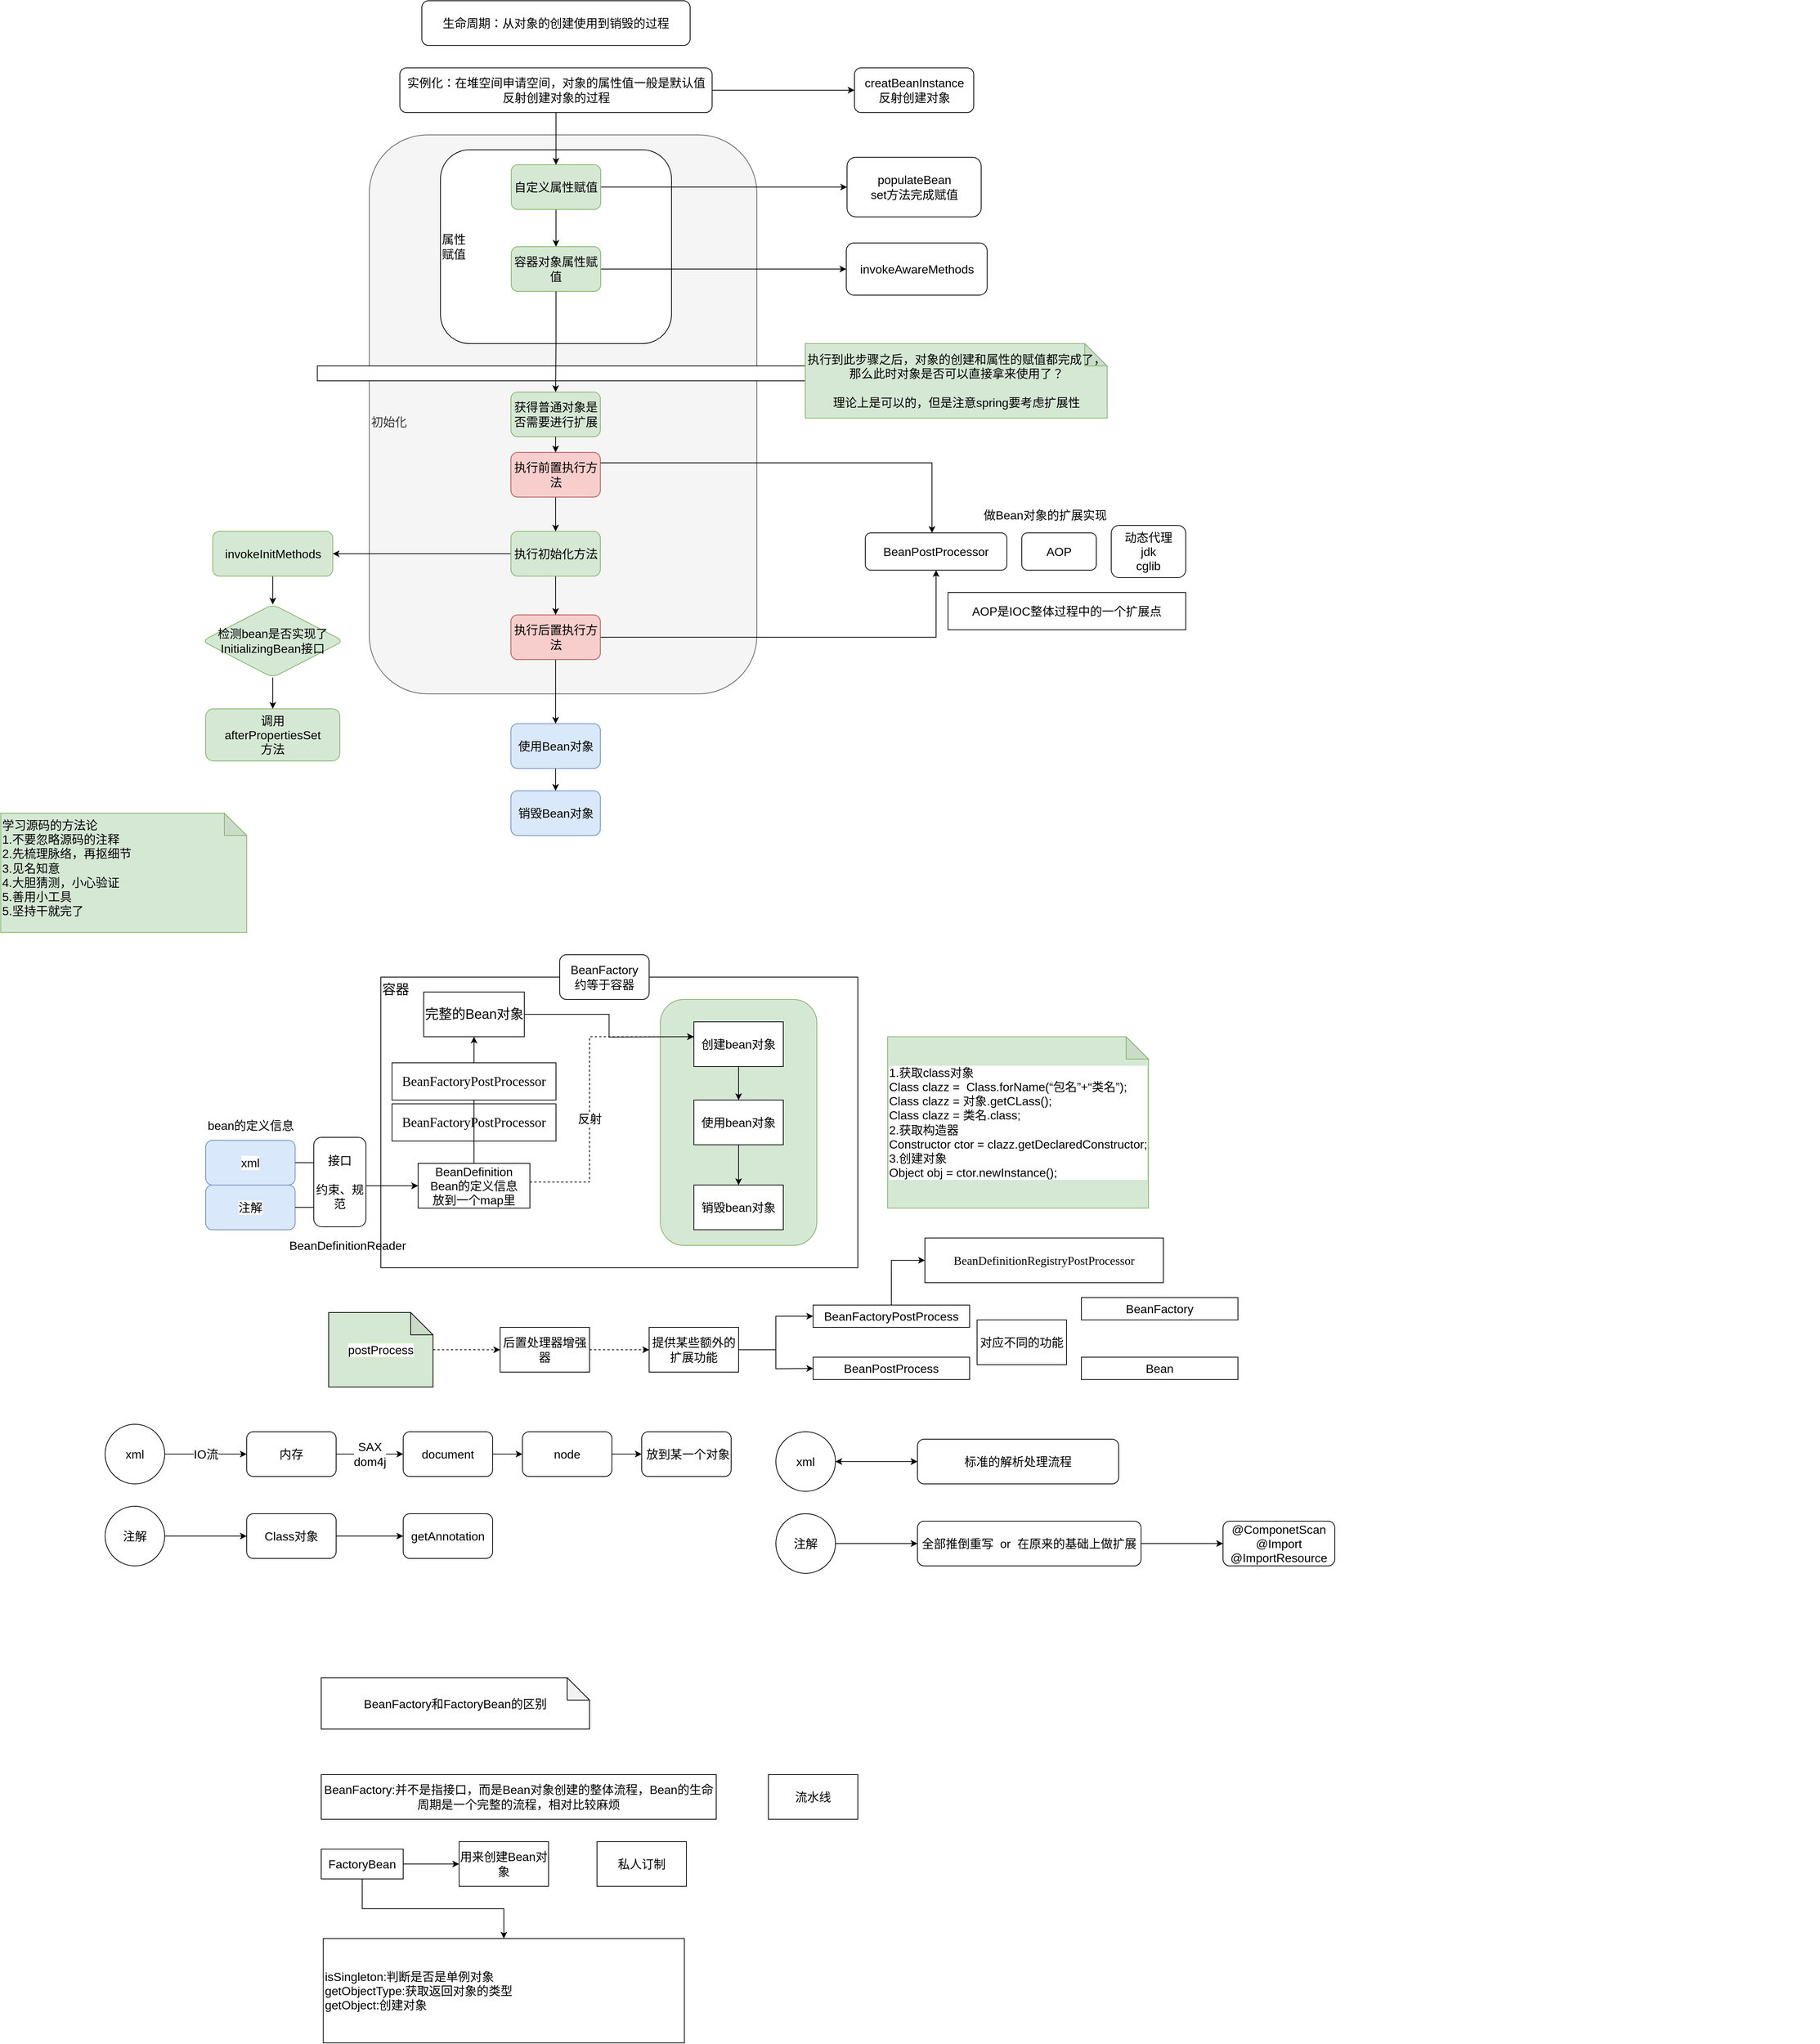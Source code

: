 <mxfile version="18.0.6" type="device"><diagram id="HfaO7kSiNY0RVlUR8mza" name="第 1 页"><mxGraphModel dx="2899" dy="2736" grid="1" gridSize="10" guides="1" tooltips="1" connect="1" arrows="1" fold="1" page="1" pageScale="1" pageWidth="1169" pageHeight="827" math="0" shadow="0"><root><mxCell id="0"/><mxCell id="1" parent="0"/><mxCell id="Ag_jlEeNeQBq9bbRwZQE-1" value="&lt;font style=&quot;font-size: 18px;&quot;&gt;容器&lt;/font&gt;" style="rounded=0;whiteSpace=wrap;html=1;align=left;verticalAlign=top;" parent="1" vertex="1"><mxGeometry x="-320" y="-100" width="640" height="390" as="geometry"/></mxCell><mxCell id="B2uOxGNY1SSB81gCFJ4_-32" value="" style="rounded=1;whiteSpace=wrap;html=1;labelBackgroundColor=none;fontSize=16;fillColor=#d5e8d4;strokeColor=#82b366;" parent="1" vertex="1"><mxGeometry x="55" y="-70" width="210" height="330" as="geometry"/></mxCell><mxCell id="Ag_jlEeNeQBq9bbRwZQE-2" value="&lt;pre style=&quot;font-family: Consolas;&quot;&gt;&lt;font style=&quot;font-size: 18px; background-color: rgb(255, 255, 255);&quot;&gt;BeanFactoryPostProcessor&lt;/font&gt;&lt;/pre&gt;" style="rounded=0;whiteSpace=wrap;html=1;labelBackgroundColor=#ffffff;" parent="1" vertex="1"><mxGeometry x="-305" y="70" width="220" height="50" as="geometry"/></mxCell><mxCell id="Ag_jlEeNeQBq9bbRwZQE-25" value="" style="group" parent="1" vertex="1" connectable="0"><mxGeometry x="-560" y="89" width="130" height="150" as="geometry"/></mxCell><mxCell id="Ag_jlEeNeQBq9bbRwZQE-4" value="&lt;font style=&quot;font-size: 16px;&quot;&gt;xml&lt;/font&gt;" style="rounded=1;whiteSpace=wrap;html=1;labelBackgroundColor=#ffffff;fillColor=#dae8fc;strokeColor=#6c8ebf;" parent="Ag_jlEeNeQBq9bbRwZQE-25" vertex="1"><mxGeometry x="5" y="30" width="120" height="60" as="geometry"/></mxCell><mxCell id="Ag_jlEeNeQBq9bbRwZQE-6" value="注解" style="rounded=1;whiteSpace=wrap;html=1;labelBackgroundColor=#ffffff;fontSize=16;fillColor=#dae8fc;strokeColor=#6c8ebf;" parent="Ag_jlEeNeQBq9bbRwZQE-25" vertex="1"><mxGeometry x="5" y="90" width="120" height="60" as="geometry"/></mxCell><mxCell id="Ag_jlEeNeQBq9bbRwZQE-24" value="bean的定义信息" style="text;html=1;align=center;verticalAlign=middle;resizable=0;points=[];autosize=1;strokeColor=none;fillColor=none;fontSize=16;" parent="Ag_jlEeNeQBq9bbRwZQE-25" vertex="1"><mxGeometry width="130" height="20" as="geometry"/></mxCell><mxCell id="Ag_jlEeNeQBq9bbRwZQE-38" value="反射" style="edgeStyle=orthogonalEdgeStyle;rounded=0;orthogonalLoop=1;jettySize=auto;html=1;fontSize=16;dashed=1;" parent="1" source="Ag_jlEeNeQBq9bbRwZQE-27" target="Ag_jlEeNeQBq9bbRwZQE-37" edge="1"><mxGeometry x="-0.204" relative="1" as="geometry"><Array as="points"><mxPoint x="-40" y="175"/><mxPoint x="-40" y="-20"/></Array><mxPoint as="offset"/></mxGeometry></mxCell><mxCell id="B2uOxGNY1SSB81gCFJ4_-3" style="edgeStyle=orthogonalEdgeStyle;rounded=0;orthogonalLoop=1;jettySize=auto;html=1;entryX=0.5;entryY=1;entryDx=0;entryDy=0;fontSize=18;" parent="1" source="Ag_jlEeNeQBq9bbRwZQE-27" target="B2uOxGNY1SSB81gCFJ4_-2" edge="1"><mxGeometry relative="1" as="geometry"/></mxCell><mxCell id="Ag_jlEeNeQBq9bbRwZQE-27" value="BeanDefinition&lt;br&gt;Bean的定义信息&lt;br&gt;放到一个map里" style="rounded=0;whiteSpace=wrap;html=1;labelBackgroundColor=#ffffff;fontSize=16;" parent="1" vertex="1"><mxGeometry x="-270" y="150" width="150" height="60" as="geometry"/></mxCell><mxCell id="Ag_jlEeNeQBq9bbRwZQE-28" style="edgeStyle=orthogonalEdgeStyle;rounded=0;orthogonalLoop=1;jettySize=auto;html=1;fontSize=16;" parent="1" source="Ag_jlEeNeQBq9bbRwZQE-4" target="Ag_jlEeNeQBq9bbRwZQE-27" edge="1"><mxGeometry relative="1" as="geometry"/></mxCell><mxCell id="Ag_jlEeNeQBq9bbRwZQE-29" style="edgeStyle=orthogonalEdgeStyle;rounded=0;orthogonalLoop=1;jettySize=auto;html=1;fontSize=16;" parent="1" source="Ag_jlEeNeQBq9bbRwZQE-6" target="Ag_jlEeNeQBq9bbRwZQE-27" edge="1"><mxGeometry relative="1" as="geometry"/></mxCell><mxCell id="Ag_jlEeNeQBq9bbRwZQE-30" value="" style="group" parent="1" vertex="1" connectable="0"><mxGeometry x="-690" y="500" width="840" height="190" as="geometry"/></mxCell><mxCell id="Ag_jlEeNeQBq9bbRwZQE-7" value="xml" style="ellipse;whiteSpace=wrap;html=1;aspect=fixed;labelBackgroundColor=#ffffff;fontSize=16;" parent="Ag_jlEeNeQBq9bbRwZQE-30" vertex="1"><mxGeometry width="80" height="80" as="geometry"/></mxCell><mxCell id="Ag_jlEeNeQBq9bbRwZQE-8" value="内存" style="rounded=1;whiteSpace=wrap;html=1;labelBackgroundColor=#ffffff;fontSize=16;" parent="Ag_jlEeNeQBq9bbRwZQE-30" vertex="1"><mxGeometry x="190" y="10" width="120" height="60" as="geometry"/></mxCell><mxCell id="Ag_jlEeNeQBq9bbRwZQE-9" value="IO流" style="edgeStyle=orthogonalEdgeStyle;rounded=0;orthogonalLoop=1;jettySize=auto;html=1;entryX=0;entryY=0.5;entryDx=0;entryDy=0;fontSize=16;" parent="Ag_jlEeNeQBq9bbRwZQE-30" source="Ag_jlEeNeQBq9bbRwZQE-7" target="Ag_jlEeNeQBq9bbRwZQE-8" edge="1"><mxGeometry relative="1" as="geometry"/></mxCell><mxCell id="Ag_jlEeNeQBq9bbRwZQE-10" value="document&lt;span style=&quot;color: rgba(0, 0, 0, 0); font-family: monospace; font-size: 0px; text-align: start; background-color: rgb(248, 249, 250);&quot;&gt;%3CmxGraphModel%3E%3Croot%3E%3CmxCell%20id%3D%220%22%2F%3E%3CmxCell%20id%3D%221%22%20parent%3D%220%22%2F%3E%3CmxCell%20id%3D%222%22%20value%3D%22%E5%86%85%E5%AD%98%22%20style%3D%22rounded%3D1%3BwhiteSpace%3Dwrap%3Bhtml%3D1%3BlabelBackgroundColor%3D%23ffffff%3BfontSize%3D16%3B%22%20vertex%3D%221%22%20parent%3D%221%22%3E%3CmxGeometry%20x%3D%22300%22%20y%3D%22600%22%20width%3D%22120%22%20height%3D%2260%22%20as%3D%22geometry%22%2F%3E%3C%2FmxCell%3E%3C%2Froot%3E%3C%2FmxGraphModel%3E&lt;/span&gt;" style="rounded=1;whiteSpace=wrap;html=1;labelBackgroundColor=#ffffff;fontSize=16;" parent="Ag_jlEeNeQBq9bbRwZQE-30" vertex="1"><mxGeometry x="400" y="10" width="120" height="60" as="geometry"/></mxCell><mxCell id="Ag_jlEeNeQBq9bbRwZQE-11" value="SAX&lt;br&gt;dom4j" style="edgeStyle=orthogonalEdgeStyle;rounded=0;orthogonalLoop=1;jettySize=auto;html=1;entryX=0;entryY=0.5;entryDx=0;entryDy=0;fontSize=16;" parent="Ag_jlEeNeQBq9bbRwZQE-30" source="Ag_jlEeNeQBq9bbRwZQE-8" target="Ag_jlEeNeQBq9bbRwZQE-10" edge="1"><mxGeometry relative="1" as="geometry"/></mxCell><mxCell id="Ag_jlEeNeQBq9bbRwZQE-12" value="node" style="rounded=1;whiteSpace=wrap;html=1;labelBackgroundColor=#ffffff;fontSize=16;" parent="Ag_jlEeNeQBq9bbRwZQE-30" vertex="1"><mxGeometry x="560" y="10" width="120" height="60" as="geometry"/></mxCell><mxCell id="Ag_jlEeNeQBq9bbRwZQE-14" style="edgeStyle=orthogonalEdgeStyle;rounded=0;orthogonalLoop=1;jettySize=auto;html=1;fontSize=16;entryX=0;entryY=0.5;entryDx=0;entryDy=0;" parent="Ag_jlEeNeQBq9bbRwZQE-30" source="Ag_jlEeNeQBq9bbRwZQE-10" target="Ag_jlEeNeQBq9bbRwZQE-12" edge="1"><mxGeometry relative="1" as="geometry"><mxPoint x="570" y="40.0" as="targetPoint"/></mxGeometry></mxCell><mxCell id="Ag_jlEeNeQBq9bbRwZQE-13" value="&amp;nbsp;放到某一个对象" style="rounded=1;whiteSpace=wrap;html=1;labelBackgroundColor=#ffffff;fontSize=16;" parent="Ag_jlEeNeQBq9bbRwZQE-30" vertex="1"><mxGeometry x="720" y="10" width="120" height="60" as="geometry"/></mxCell><mxCell id="Ag_jlEeNeQBq9bbRwZQE-15" style="edgeStyle=orthogonalEdgeStyle;rounded=0;orthogonalLoop=1;jettySize=auto;html=1;entryX=0;entryY=0.5;entryDx=0;entryDy=0;fontSize=16;" parent="Ag_jlEeNeQBq9bbRwZQE-30" source="Ag_jlEeNeQBq9bbRwZQE-12" target="Ag_jlEeNeQBq9bbRwZQE-13" edge="1"><mxGeometry relative="1" as="geometry"/></mxCell><mxCell id="B2uOxGNY1SSB81gCFJ4_-8" value="" style="edgeStyle=orthogonalEdgeStyle;rounded=0;orthogonalLoop=1;jettySize=auto;html=1;fontSize=16;" parent="Ag_jlEeNeQBq9bbRwZQE-30" source="Ag_jlEeNeQBq9bbRwZQE-18" target="Ag_jlEeNeQBq9bbRwZQE-19" edge="1"><mxGeometry relative="1" as="geometry"/></mxCell><mxCell id="Ag_jlEeNeQBq9bbRwZQE-18" value="注解" style="ellipse;whiteSpace=wrap;html=1;aspect=fixed;labelBackgroundColor=#ffffff;fontSize=16;" parent="Ag_jlEeNeQBq9bbRwZQE-30" vertex="1"><mxGeometry y="110" width="80" height="80" as="geometry"/></mxCell><mxCell id="Ag_jlEeNeQBq9bbRwZQE-19" value="Class对象" style="rounded=1;whiteSpace=wrap;html=1;labelBackgroundColor=#ffffff;fontSize=16;" parent="Ag_jlEeNeQBq9bbRwZQE-30" vertex="1"><mxGeometry x="190" y="120" width="120" height="60" as="geometry"/></mxCell><mxCell id="Ag_jlEeNeQBq9bbRwZQE-22" value="getAnnotation" style="rounded=1;whiteSpace=wrap;html=1;labelBackgroundColor=#ffffff;fontSize=16;" parent="Ag_jlEeNeQBq9bbRwZQE-30" vertex="1"><mxGeometry x="400" y="120" width="120" height="60" as="geometry"/></mxCell><mxCell id="Ag_jlEeNeQBq9bbRwZQE-23" style="edgeStyle=orthogonalEdgeStyle;rounded=0;orthogonalLoop=1;jettySize=auto;html=1;entryX=0;entryY=0.5;entryDx=0;entryDy=0;fontSize=16;" parent="Ag_jlEeNeQBq9bbRwZQE-30" source="Ag_jlEeNeQBq9bbRwZQE-19" target="Ag_jlEeNeQBq9bbRwZQE-22" edge="1"><mxGeometry relative="1" as="geometry"/></mxCell><mxCell id="Ag_jlEeNeQBq9bbRwZQE-34" value="" style="group" parent="1" vertex="1" connectable="0"><mxGeometry x="-450" y="115" width="170" height="155" as="geometry"/></mxCell><mxCell id="Ag_jlEeNeQBq9bbRwZQE-31" value="接口&lt;br&gt;&lt;br&gt;约束、规范" style="rounded=1;whiteSpace=wrap;html=1;labelBackgroundColor=#ffffff;fontSize=16;" parent="Ag_jlEeNeQBq9bbRwZQE-34" vertex="1"><mxGeometry x="40" width="70" height="120" as="geometry"/></mxCell><mxCell id="Ag_jlEeNeQBq9bbRwZQE-32" value="BeanDefinitionReader" style="text;html=1;align=center;verticalAlign=middle;resizable=0;points=[];autosize=1;strokeColor=none;fillColor=none;fontSize=16;" parent="Ag_jlEeNeQBq9bbRwZQE-34" vertex="1"><mxGeometry y="135" width="170" height="20" as="geometry"/></mxCell><mxCell id="Ag_jlEeNeQBq9bbRwZQE-40" value="" style="edgeStyle=orthogonalEdgeStyle;rounded=0;orthogonalLoop=1;jettySize=auto;html=1;fontSize=16;" parent="1" source="Ag_jlEeNeQBq9bbRwZQE-37" target="Ag_jlEeNeQBq9bbRwZQE-39" edge="1"><mxGeometry relative="1" as="geometry"/></mxCell><mxCell id="Ag_jlEeNeQBq9bbRwZQE-37" value="创建bean对象" style="whiteSpace=wrap;html=1;fontSize=16;rounded=0;labelBackgroundColor=#ffffff;" parent="1" vertex="1"><mxGeometry x="100" y="-40" width="120" height="60" as="geometry"/></mxCell><mxCell id="Ag_jlEeNeQBq9bbRwZQE-42" value="" style="edgeStyle=orthogonalEdgeStyle;rounded=0;orthogonalLoop=1;jettySize=auto;html=1;fontSize=16;" parent="1" source="Ag_jlEeNeQBq9bbRwZQE-39" target="Ag_jlEeNeQBq9bbRwZQE-41" edge="1"><mxGeometry relative="1" as="geometry"/></mxCell><mxCell id="Ag_jlEeNeQBq9bbRwZQE-39" value="使用bean对象" style="whiteSpace=wrap;html=1;fontSize=16;rounded=0;labelBackgroundColor=#ffffff;" parent="1" vertex="1"><mxGeometry x="100" y="65" width="120" height="60" as="geometry"/></mxCell><mxCell id="Ag_jlEeNeQBq9bbRwZQE-41" value="销毁bean对象" style="whiteSpace=wrap;html=1;fontSize=16;rounded=0;labelBackgroundColor=#ffffff;" parent="1" vertex="1"><mxGeometry x="100" y="179" width="120" height="60" as="geometry"/></mxCell><mxCell id="Ag_jlEeNeQBq9bbRwZQE-47" value="1.获取class对象&lt;br&gt;Class clazz =&amp;nbsp; Class.forName(“包名”+“类名”);&lt;br&gt;Class clazz =&amp;nbsp;对象.getCLass();&lt;br&gt;Class clazz =&amp;nbsp;类名.class;&lt;br&gt;2.获取构造器&lt;br&gt;Constructor ctor = clazz.getDeclaredConstructor;&lt;br&gt;3.创建对象&lt;br&gt;Object obj = ctor.newInstance();" style="shape=note;whiteSpace=wrap;html=1;backgroundOutline=1;darkOpacity=0.05;labelBackgroundColor=#ffffff;fontSize=16;fillColor=#d5e8d4;strokeColor=#82b366;align=left;" parent="1" vertex="1"><mxGeometry x="360" y="-20" width="350" height="230" as="geometry"/></mxCell><mxCell id="Ag_jlEeNeQBq9bbRwZQE-48" value="&lt;span style=&quot;background-color: rgb(255, 255, 255);&quot;&gt;postProcess&lt;/span&gt;" style="shape=note;whiteSpace=wrap;html=1;backgroundOutline=1;darkOpacity=0.05;labelBackgroundColor=#E6FFCC;fontSize=16;fillColor=#d5e8d4;strokeColor=default;" parent="1" vertex="1"><mxGeometry x="-390" y="350" width="140" height="100" as="geometry"/></mxCell><mxCell id="Ag_jlEeNeQBq9bbRwZQE-49" value="后置处理器增强器" style="whiteSpace=wrap;html=1;fontSize=16;labelBackgroundColor=#FFFFFF;" parent="1" vertex="1"><mxGeometry x="-160" y="370" width="120" height="60" as="geometry"/></mxCell><mxCell id="Ag_jlEeNeQBq9bbRwZQE-50" value="" style="edgeStyle=orthogonalEdgeStyle;rounded=0;orthogonalLoop=1;jettySize=auto;html=1;dashed=1;fontSize=16;" parent="1" source="Ag_jlEeNeQBq9bbRwZQE-48" target="Ag_jlEeNeQBq9bbRwZQE-49" edge="1"><mxGeometry relative="1" as="geometry"/></mxCell><mxCell id="Ag_jlEeNeQBq9bbRwZQE-56" style="edgeStyle=orthogonalEdgeStyle;rounded=0;orthogonalLoop=1;jettySize=auto;html=1;fontSize=16;entryX=0;entryY=0.5;entryDx=0;entryDy=0;" parent="1" source="Ag_jlEeNeQBq9bbRwZQE-51" edge="1"><mxGeometry relative="1" as="geometry"><mxPoint x="260" y="425.0" as="targetPoint"/></mxGeometry></mxCell><mxCell id="Ag_jlEeNeQBq9bbRwZQE-61" style="edgeStyle=orthogonalEdgeStyle;rounded=0;orthogonalLoop=1;jettySize=auto;html=1;entryX=0;entryY=0.5;entryDx=0;entryDy=0;fontSize=16;" parent="1" source="Ag_jlEeNeQBq9bbRwZQE-51" target="Ag_jlEeNeQBq9bbRwZQE-53" edge="1"><mxGeometry relative="1" as="geometry"/></mxCell><mxCell id="Ag_jlEeNeQBq9bbRwZQE-51" value="提供某些额外的扩展功能" style="whiteSpace=wrap;html=1;fontSize=16;labelBackgroundColor=#FFFFFF;" parent="1" vertex="1"><mxGeometry x="40" y="370" width="120" height="60" as="geometry"/></mxCell><mxCell id="Ag_jlEeNeQBq9bbRwZQE-52" value="" style="edgeStyle=orthogonalEdgeStyle;rounded=0;orthogonalLoop=1;jettySize=auto;html=1;dashed=1;fontSize=16;" parent="1" source="Ag_jlEeNeQBq9bbRwZQE-49" target="Ag_jlEeNeQBq9bbRwZQE-51" edge="1"><mxGeometry relative="1" as="geometry"/></mxCell><mxCell id="B2uOxGNY1SSB81gCFJ4_-7" style="edgeStyle=orthogonalEdgeStyle;rounded=0;orthogonalLoop=1;jettySize=auto;html=1;entryX=0;entryY=0.5;entryDx=0;entryDy=0;fontSize=16;" parent="1" source="Ag_jlEeNeQBq9bbRwZQE-53" target="B2uOxGNY1SSB81gCFJ4_-6" edge="1"><mxGeometry relative="1" as="geometry"/></mxCell><mxCell id="Ag_jlEeNeQBq9bbRwZQE-53" value="BeanFactoryPostProcess" style="whiteSpace=wrap;html=1;fontSize=16;labelBackgroundColor=#FFFFFF;" parent="1" vertex="1"><mxGeometry x="260" y="340" width="210" height="30" as="geometry"/></mxCell><mxCell id="Ag_jlEeNeQBq9bbRwZQE-57" value="BeanPostProcess" style="whiteSpace=wrap;html=1;fontSize=16;labelBackgroundColor=#FFFFFF;" parent="1" vertex="1"><mxGeometry x="260" y="410" width="210" height="30" as="geometry"/></mxCell><mxCell id="Ag_jlEeNeQBq9bbRwZQE-62" value="对应不同的功能" style="whiteSpace=wrap;html=1;labelBackgroundColor=#FFFFFF;fontSize=16;strokeColor=default;fillColor=default;gradientColor=none;" parent="1" vertex="1"><mxGeometry x="480" y="360" width="120" height="60" as="geometry"/></mxCell><mxCell id="Ag_jlEeNeQBq9bbRwZQE-63" value="BeanFactory&lt;br&gt;约等于容器" style="rounded=1;whiteSpace=wrap;html=1;labelBackgroundColor=#FFFFFF;fontSize=16;strokeColor=default;fillColor=default;gradientColor=none;" parent="1" vertex="1"><mxGeometry x="-80" y="-130" width="120" height="60" as="geometry"/></mxCell><mxCell id="Ag_jlEeNeQBq9bbRwZQE-64" value="BeanFactory" style="whiteSpace=wrap;html=1;fontSize=16;labelBackgroundColor=#FFFFFF;" parent="1" vertex="1"><mxGeometry x="620" y="330" width="210" height="30" as="geometry"/></mxCell><mxCell id="Ag_jlEeNeQBq9bbRwZQE-65" value="Bean" style="whiteSpace=wrap;html=1;fontSize=16;labelBackgroundColor=#FFFFFF;" parent="1" vertex="1"><mxGeometry x="620" y="410" width="210" height="30" as="geometry"/></mxCell><mxCell id="B2uOxGNY1SSB81gCFJ4_-1" value="&lt;pre style=&quot;font-family: Consolas;&quot;&gt;&lt;font style=&quot;font-size: 18px; background-color: rgb(255, 255, 255);&quot;&gt;BeanFactoryPostProcessor&lt;/font&gt;&lt;/pre&gt;" style="rounded=0;whiteSpace=wrap;html=1;labelBackgroundColor=#ffffff;" parent="1" vertex="1"><mxGeometry x="-305" y="15" width="220" height="50" as="geometry"/></mxCell><mxCell id="B2uOxGNY1SSB81gCFJ4_-5" style="edgeStyle=orthogonalEdgeStyle;rounded=0;orthogonalLoop=1;jettySize=auto;html=1;fontSize=18;" parent="1" source="B2uOxGNY1SSB81gCFJ4_-2" edge="1"><mxGeometry relative="1" as="geometry"><mxPoint x="100" y="-20" as="targetPoint"/></mxGeometry></mxCell><mxCell id="B2uOxGNY1SSB81gCFJ4_-2" value="完整的Bean对象" style="rounded=0;whiteSpace=wrap;html=1;labelBackgroundColor=#FFFFFF;fontSize=18;" parent="1" vertex="1"><mxGeometry x="-262.5" y="-80" width="135" height="60" as="geometry"/></mxCell><mxCell id="B2uOxGNY1SSB81gCFJ4_-6" value="&lt;pre style=&quot;color: rgb(0, 0, 0); font-family: Consolas;&quot;&gt;&lt;font style=&quot;font-size: 16px;&quot;&gt;BeanDefinitionRegistryPostProcessor&lt;/font&gt;&lt;/pre&gt;" style="whiteSpace=wrap;html=1;fontSize=16;labelBackgroundColor=#FFFFFF;" parent="1" vertex="1"><mxGeometry x="410" y="250" width="320" height="60" as="geometry"/></mxCell><mxCell id="B2uOxGNY1SSB81gCFJ4_-11" value="" style="group" parent="1" vertex="1" connectable="0"><mxGeometry x="770" y="760" width="840" height="190" as="geometry"/></mxCell><mxCell id="B2uOxGNY1SSB81gCFJ4_-12" value="xml" style="ellipse;whiteSpace=wrap;html=1;aspect=fixed;labelBackgroundColor=#ffffff;fontSize=16;" parent="B2uOxGNY1SSB81gCFJ4_-11" vertex="1"><mxGeometry x="-560" y="-250" width="80" height="80" as="geometry"/></mxCell><mxCell id="B2uOxGNY1SSB81gCFJ4_-29" value="" style="edgeStyle=orthogonalEdgeStyle;rounded=0;orthogonalLoop=1;jettySize=auto;html=1;fontSize=16;startArrow=classic;startFill=1;" parent="B2uOxGNY1SSB81gCFJ4_-11" source="B2uOxGNY1SSB81gCFJ4_-13" target="B2uOxGNY1SSB81gCFJ4_-12" edge="1"><mxGeometry relative="1" as="geometry"/></mxCell><mxCell id="B2uOxGNY1SSB81gCFJ4_-13" value="标准的解析处理流程" style="rounded=1;whiteSpace=wrap;html=1;labelBackgroundColor=#ffffff;fontSize=16;" parent="B2uOxGNY1SSB81gCFJ4_-11" vertex="1"><mxGeometry x="-370" y="-240" width="270" height="60" as="geometry"/></mxCell><mxCell id="B2uOxGNY1SSB81gCFJ4_-14" value="" style="edgeStyle=orthogonalEdgeStyle;rounded=0;orthogonalLoop=1;jettySize=auto;html=1;entryX=0;entryY=0.5;entryDx=0;entryDy=0;fontSize=16;" parent="B2uOxGNY1SSB81gCFJ4_-11" source="B2uOxGNY1SSB81gCFJ4_-12" target="B2uOxGNY1SSB81gCFJ4_-13" edge="1"><mxGeometry relative="1" as="geometry"/></mxCell><mxCell id="B2uOxGNY1SSB81gCFJ4_-22" value="注解" style="ellipse;whiteSpace=wrap;html=1;aspect=fixed;labelBackgroundColor=#ffffff;fontSize=16;" parent="B2uOxGNY1SSB81gCFJ4_-11" vertex="1"><mxGeometry x="-560" y="-140" width="80" height="80" as="geometry"/></mxCell><mxCell id="B2uOxGNY1SSB81gCFJ4_-45" style="edgeStyle=orthogonalEdgeStyle;rounded=0;orthogonalLoop=1;jettySize=auto;html=1;entryX=0;entryY=0.5;entryDx=0;entryDy=0;fontSize=16;startArrow=none;startFill=0;" parent="B2uOxGNY1SSB81gCFJ4_-11" source="B2uOxGNY1SSB81gCFJ4_-23" target="B2uOxGNY1SSB81gCFJ4_-30" edge="1"><mxGeometry relative="1" as="geometry"/></mxCell><mxCell id="B2uOxGNY1SSB81gCFJ4_-23" value="全部推倒重写&amp;nbsp; or&amp;nbsp; 在原来的基础上做扩展" style="rounded=1;whiteSpace=wrap;html=1;labelBackgroundColor=#ffffff;fontSize=16;" parent="B2uOxGNY1SSB81gCFJ4_-11" vertex="1"><mxGeometry x="-370" y="-130" width="300" height="60" as="geometry"/></mxCell><mxCell id="B2uOxGNY1SSB81gCFJ4_-21" value="" style="edgeStyle=orthogonalEdgeStyle;rounded=0;orthogonalLoop=1;jettySize=auto;html=1;fontSize=16;" parent="B2uOxGNY1SSB81gCFJ4_-11" source="B2uOxGNY1SSB81gCFJ4_-22" target="B2uOxGNY1SSB81gCFJ4_-23" edge="1"><mxGeometry relative="1" as="geometry"/></mxCell><mxCell id="B2uOxGNY1SSB81gCFJ4_-30" value="@ComponetScan&lt;br&gt;@Import&lt;br&gt;@ImportResource&lt;span style=&quot;color: rgba(0, 0, 0, 0); font-family: monospace; font-size: 0px; text-align: start; background-color: rgb(248, 249, 250);&quot;&gt;Imp3CmxGraphModel%3E%3Croot%3E%3CmxCell%20id%3D%220%22%2F%3E%3CmxCell%20id%3D%221%22%20parent%3D%220%22%2F%3E%3CmxCell%20id%3D%222%22%20value%3D%22%22%20style%3D%22group%22%20vertex%3D%221%22%20connectable%3D%220%22%20parent%3D%221%22%3E%3CmxGeometry%20x%3D%2210%22%20y%3D%22750%22%20width%3D%22840%22%20height%3D%22190%22%20as%3D%22geometry%22%2F%3E%3C%2FmxCell%3E%3CmxCell%20id%3D%223%22%20value%3D%22xml%22%20style%3D%22ellipse%3BwhiteSpace%3Dwrap%3Bhtml%3D1%3Baspect%3Dfixed%3BlabelBackgroundColor%3D%23ffffff%3BfontSize%3D16%3B%22%20vertex%3D%221%22%20parent%3D%222%22%3E%3CmxGeometry%20width%3D%2280%22%20height%3D%2280%22%20as%3D%22geometry%22%2F%3E%3C%2FmxCell%3E%3CmxCell%20id%3D%224%22%20value%3D%22%E5%86%85%E5%AD%98%22%20style%3D%22rounded%3D1%3BwhiteSpace%3Dwrap%3Bhtml%3D1%3BlabelBackgroundColor%3D%23ffffff%3BfontSize%3D16%3B%22%20vertex%3D%221%22%20parent%3D%222%22%3E%3CmxGeometry%20x%3D%22190%22%20y%3D%2210%22%20width%3D%22120%22%20height%3D%2260%22%20as%3D%22geometry%22%2F%3E%3C%2FmxCell%3E%3CmxCell%20id%3D%225%22%20value%3D%22IO%E6%B5%81%22%20style%3D%22edgeStyle%3DorthogonalEdgeStyle%3Brounded%3D0%3BorthogonalLoop%3D1%3BjettySize%3Dauto%3Bhtml%3D1%3BentryX%3D0%3BentryY%3D0.5%3BentryDx%3D0%3BentryDy%3D0%3BfontSize%3D16%3B%22%20edge%3D%221%22%20parent%3D%222%22%20source%3D%223%22%20target%3D%224%22%3E%3CmxGeometry%20relative%3D%221%22%20as%3D%22geometry%22%2F%3E%3C%2FmxCell%3E%3CmxCell%20id%3D%226%22%20value%3D%22document%26lt%3Bspan%20style%3D%26quot%3Bcolor%3A%20rgba(0%2C%200%2C%200%2C%200)%3B%20font-family%3A%20monospace%3B%20font-size%3A%200px%3B%20text-align%3A%20start%3B%20background-color%3A%20rgb(248%2C%20249%2C%20250)%3B%26quot%3B%26gt%3B%253CmxGraphModel%253E%253Croot%253E%253CmxCell%2520id%253D%25220%2522%252F%253E%253CmxCell%2520id%253D%25221%2522%2520parent%253D%25220%2522%252F%253E%253CmxCell%2520id%253D%25222%2522%2520value%253D%2522%25E5%2586%2585%25E5%25AD%2598%2522%2520style%253D%2522rounded%253D1%253BwhiteSpace%253Dwrap%253Bhtml%253D1%253BlabelBackgroundColor%253D%2523ffffff%253BfontSize%253D16%253B%2522%2520vertex%253D%25221%2522%2520parent%253D%25221%2522%253E%253CmxGeometry%2520x%253D%2522300%2522%2520y%253D%2522600%2522%2520width%253D%2522120%2522%2520height%253D%252260%2522%2520as%253D%2522geometry%2522%252F%253E%253C%252FmxCell%253E%253C%252Froot%253E%253C%252FmxGraphModel%253E%26lt%3B%2Fspan%26gt%3B%22%20style%3D%22rounded%3D1%3BwhiteSpace%3Dwrap%3Bhtml%3D1%3BlabelBackgroundColor%3D%23ffffff%3BfontSize%3D16%3B%22%20vertex%3D%221%22%20parent%3D%222%22%3E%3CmxGeometry%20x%3D%22400%22%20y%3D%2210%22%20width%3D%22120%22%20height%3D%2260%22%20as%3D%22geometry%22%2F%3E%3C%2FmxCell%3E%3CmxCell%20id%3D%227%22%20value%3D%22SAX%26lt%3Bbr%26gt%3Bdom4j%22%20style%3D%22edgeStyle%3DorthogonalEdgeStyle%3Brounded%3D0%3BorthogonalLoop%3D1%3BjettySize%3Dauto%3Bhtml%3D1%3BentryX%3D0%3BentryY%3D0.5%3BentryDx%3D0%3BentryDy%3D0%3BfontSize%3D16%3B%22%20edge%3D%221%22%20parent%3D%222%22%20source%3D%224%22%20target%3D%226%22%3E%3CmxGeometry%20relative%3D%221%22%20as%3D%22geometry%22%2F%3E%3C%2FmxCell%3E%3CmxCell%20id%3D%228%22%20value%3D%22node%22%20style%3D%22rounded%3D1%3BwhiteSpace%3Dwrap%3Bhtml%3D1%3BlabelBackgroundColor%3D%23ffffff%3BfontSize%3D16%3B%22%20vertex%3D%221%22%20parent%3D%222%22%3E%3CmxGeometry%20x%3D%22560%22%20y%3D%2210%22%20width%3D%22120%22%20height%3D%2260%22%20as%3D%22geometry%22%2F%3E%3C%2FmxCell%3E%3CmxCell%20id%3D%229%22%20style%3D%22edgeStyle%3DorthogonalEdgeStyle%3Brounded%3D0%3BorthogonalLoop%3D1%3BjettySize%3Dauto%3Bhtml%3D1%3BfontSize%3D16%3BentryX%3D0%3BentryY%3D0.5%3BentryDx%3D0%3BentryDy%3D0%3B%22%20edge%3D%221%22%20parent%3D%222%22%20source%3D%226%22%20target%3D%228%22%3E%3CmxGeometry%20relative%3D%221%22%20as%3D%22geometry%22%3E%3CmxPoint%20x%3D%22570%22%20y%3D%2240.0%22%20as%3D%22targetPoint%22%2F%3E%3C%2FmxGeometry%3E%3C%2FmxCell%3E%3CmxCell%20id%3D%2210%22%20value%3D%22%26amp%3Bnbsp%3B%E6%94%BE%E5%88%B0%E6%9F%90%E4%B8%80%E4%B8%AA%E5%AF%B9%E8%B1%A1%22%20style%3D%22rounded%3D1%3BwhiteSpace%3Dwrap%3Bhtml%3D1%3BlabelBackgroundColor%3D%23ffffff%3BfontSize%3D16%3B%22%20vertex%3D%221%22%20parent%3D%222%22%3E%3CmxGeometry%20x%3D%22720%22%20y%3D%2210%22%20width%3D%22120%22%20height%3D%2260%22%20as%3D%22geometry%22%2F%3E%3C%2FmxCell%3E%3CmxCell%20id%3D%2211%22%20style%3D%22edgeStyle%3DorthogonalEdgeStyle%3Brounded%3D0%3BorthogonalLoop%3D1%3BjettySize%3Dauto%3Bhtml%3D1%3BentryX%3D0%3BentryY%3D0.5%3BentryDx%3D0%3BentryDy%3D0%3BfontSize%3D16%3B%22%20edge%3D%221%22%20parent%3D%222%22%20source%3D%228%22%20target%3D%2210%22%3E%3CmxGeometry%20relative%3D%221%22%20as%3D%22geometry%22%2F%3E%3C%2FmxCell%3E%3CmxCell%20id%3D%2212%22%20value%3D%22%22%20style%3D%22edgeStyle%3DorthogonalEdgeStyle%3Brounded%3D0%3BorthogonalLoop%3D1%3BjettySize%3Dauto%3Bhtml%3D1%3BfontSize%3D16%3B%22%20edge%3D%221%22%20parent%3D%222%22%20source%3D%2213%22%20target%3D%2214%22%3E%3CmxGeometry%20relative%3D%221%22%20as%3D%22geometry%22%2F%3E%3C%2FmxCell%3E%3CmxCell%20id%3D%2213%22%20value%3D%22%E6%B3%A8%E8%A7%A3%22%20style%3D%22ellipse%3BwhiteSpace%3Dwrap%3Bhtml%3D1%3Baspect%3Dfixed%3BlabelBackgroundColor%3D%23ffffff%3BfontSize%3D16%3B%22%20vertex%3D%221%22%20parent%3D%222%22%3E%3CmxGeometry%20y%3D%22110%22%20width%3D%2280%22%20height%3D%2280%22%20as%3D%22geometry%22%2F%3E%3C%2FmxCell%3E%3CmxCell%20id%3D%2214%22%20value%3D%22Class%E5%AF%B9%E8%B1%A1%22%20style%3D%22rounded%3D1%3BwhiteSpace%3Dwrap%3Bhtml%3D1%3BlabelBackgroundColor%3D%23ffffff%3BfontSize%3D16%3B%22%20vertex%3D%221%22%20parent%3D%222%22%3E%3CmxGeometry%20x%3D%22190%22%20y%3D%22120%22%20width%3D%22120%22%20height%3D%2260%22%20as%3D%22geometry%22%2F%3E%3C%2FmxCell%3E%3CmxCell%20id%3D%2215%22%20value%3D%22getAnnotation%22%20style%3D%22rounded%3D1%3BwhiteSpace%3Dwrap%3Bhtml%3D1%3BlabelBackgroundColor%3D%23ffffff%3BfontSize%3D16%3B%22%20vertex%3D%221%22%20parent%3D%222%22%3E%3CmxGeometry%20x%3D%22400%22%20y%3D%22120%22%20width%3D%22120%22%20height%3D%2260%22%20as%3D%22geometry%22%2F%3E%3C%2FmxCell%3E%3CmxCell%20id%3D%2216%22%20style%3D%22edgeStyle%3DorthogonalEdgeStyle%3Brounded%3D0%3BorthogonalLoop%3D1%3BjettySize%3Dauto%3Bhtml%3D1%3BentryX%3D0%3BentryY%3D0.5%3BentryDx%3D0%3BentryDy%3D0%3BfontSize%3D16%3B%22%20edge%3D%221%22%20parent%3D%222%22%20source%3D%2214%22%20target%3D%2215%22%3E%3CmxGeometry%20relative%3D%221%22%20as%3D%22geometry%22%2F%3E%3C%2FmxCell%3E%3C%2Froot%3E%3C%2FmxGraphModel%3E&lt;/span&gt;" style="whiteSpace=wrap;html=1;fontSize=16;rounded=1;labelBackgroundColor=#ffffff;" parent="B2uOxGNY1SSB81gCFJ4_-11" vertex="1"><mxGeometry x="40" y="-130" width="150" height="60" as="geometry"/></mxCell><mxCell id="B2uOxGNY1SSB81gCFJ4_-33" value="生命周期：从对象的创建使用到销毁的过程" style="rounded=1;whiteSpace=wrap;html=1;labelBackgroundColor=none;fontSize=16;" parent="1" vertex="1"><mxGeometry x="-265" y="-1410" width="360" height="60" as="geometry"/></mxCell><mxCell id="B2uOxGNY1SSB81gCFJ4_-36" value="" style="edgeStyle=orthogonalEdgeStyle;rounded=0;orthogonalLoop=1;jettySize=auto;html=1;fontSize=16;startArrow=none;startFill=0;" parent="1" source="B2uOxGNY1SSB81gCFJ4_-34" target="B2uOxGNY1SSB81gCFJ4_-35" edge="1"><mxGeometry relative="1" as="geometry"/></mxCell><mxCell id="B2uOxGNY1SSB81gCFJ4_-34" value="实例化：在堆空间申请空间，对象的属性值一般是默认值&lt;br&gt;反射创建对象的过程" style="rounded=1;whiteSpace=wrap;html=1;labelBackgroundColor=none;fontSize=16;" parent="1" vertex="1"><mxGeometry x="-294.5" y="-1320" width="419" height="60" as="geometry"/></mxCell><mxCell id="B2uOxGNY1SSB81gCFJ4_-35" value="creatBeanInstance&lt;br&gt;反射创建对象" style="whiteSpace=wrap;html=1;fontSize=16;rounded=1;labelBackgroundColor=none;" parent="1" vertex="1"><mxGeometry x="315.5" y="-1320" width="160" height="60" as="geometry"/></mxCell><mxCell id="B2uOxGNY1SSB81gCFJ4_-37" value="&lt;br&gt;初始化&lt;br&gt;" style="rounded=1;whiteSpace=wrap;html=1;labelBackgroundColor=none;fontSize=16;align=left;verticalAlign=middle;fillColor=#f5f5f5;fontColor=#333333;strokeColor=#666666;" parent="1" vertex="1"><mxGeometry x="-335.5" y="-1230" width="520" height="750" as="geometry"/></mxCell><mxCell id="EzAd_8BboUv3KNi-byCr-2" value="属性&lt;br&gt;赋值" style="rounded=1;whiteSpace=wrap;html=1;labelBackgroundColor=none;fontSize=16;align=left;verticalAlign=middle;" parent="1" vertex="1"><mxGeometry x="-240" y="-1210" width="310" height="260" as="geometry"/></mxCell><mxCell id="B2uOxGNY1SSB81gCFJ4_-42" value="" style="edgeStyle=orthogonalEdgeStyle;rounded=0;orthogonalLoop=1;jettySize=auto;html=1;fontSize=16;startArrow=none;startFill=0;" parent="1" source="B2uOxGNY1SSB81gCFJ4_-38" target="B2uOxGNY1SSB81gCFJ4_-41" edge="1"><mxGeometry relative="1" as="geometry"/></mxCell><mxCell id="B2uOxGNY1SSB81gCFJ4_-47" style="edgeStyle=orthogonalEdgeStyle;rounded=0;orthogonalLoop=1;jettySize=auto;html=1;entryX=0.5;entryY=0;entryDx=0;entryDy=0;fontSize=16;startArrow=none;startFill=0;" parent="1" source="B2uOxGNY1SSB81gCFJ4_-38" target="B2uOxGNY1SSB81gCFJ4_-46" edge="1"><mxGeometry relative="1" as="geometry"/></mxCell><mxCell id="B2uOxGNY1SSB81gCFJ4_-38" value="自定义属性赋值" style="rounded=1;whiteSpace=wrap;html=1;labelBackgroundColor=none;fontSize=16;fillColor=#d5e8d4;strokeColor=#82b366;" parent="1" vertex="1"><mxGeometry x="-145" y="-1190" width="120" height="60" as="geometry"/></mxCell><mxCell id="B2uOxGNY1SSB81gCFJ4_-39" style="edgeStyle=orthogonalEdgeStyle;rounded=0;orthogonalLoop=1;jettySize=auto;html=1;fontSize=16;startArrow=none;startFill=0;" parent="1" source="B2uOxGNY1SSB81gCFJ4_-34" target="B2uOxGNY1SSB81gCFJ4_-38" edge="1"><mxGeometry relative="1" as="geometry"/></mxCell><mxCell id="B2uOxGNY1SSB81gCFJ4_-41" value="populateBean&lt;br&gt;set方法完成赋值" style="whiteSpace=wrap;html=1;fontSize=16;rounded=1;labelBackgroundColor=none;" parent="1" vertex="1"><mxGeometry x="305.5" y="-1200" width="180" height="80" as="geometry"/></mxCell><mxCell id="EzAd_8BboUv3KNi-byCr-5" value="" style="edgeStyle=orthogonalEdgeStyle;rounded=0;orthogonalLoop=1;jettySize=auto;html=1;" parent="1" source="B2uOxGNY1SSB81gCFJ4_-46" target="EzAd_8BboUv3KNi-byCr-4" edge="1"><mxGeometry relative="1" as="geometry"/></mxCell><mxCell id="B2uOxGNY1SSB81gCFJ4_-46" value="容器对象属性赋值" style="rounded=1;whiteSpace=wrap;html=1;labelBackgroundColor=none;fontSize=16;fillColor=#d5e8d4;strokeColor=#82b366;" parent="1" vertex="1"><mxGeometry x="-145" y="-1080" width="120" height="60" as="geometry"/></mxCell><mxCell id="EzAd_8BboUv3KNi-byCr-4" value="invokeAwareMethods" style="whiteSpace=wrap;html=1;fontSize=16;rounded=1;labelBackgroundColor=none;" parent="1" vertex="1"><mxGeometry x="304.5" y="-1085" width="189" height="70" as="geometry"/></mxCell><mxCell id="EzAd_8BboUv3KNi-byCr-8" value="" style="group;fontSize=16;" parent="1" vertex="1" connectable="0"><mxGeometry x="-405.25" y="-950" width="1059.75" height="125" as="geometry"/></mxCell><mxCell id="EzAd_8BboUv3KNi-byCr-6" value="" style="rounded=0;whiteSpace=wrap;html=1;" parent="EzAd_8BboUv3KNi-byCr-8" vertex="1"><mxGeometry y="30" width="670" height="20" as="geometry"/></mxCell><mxCell id="EzAd_8BboUv3KNi-byCr-7" value="&lt;font style=&quot;font-size: 16px;&quot;&gt;执行到此步骤之后，对象的创建和属性的赋值都完成了，那么此时对象是否可以直接拿来使用了？&lt;br&gt;&lt;br&gt;理论上是可以的，但是注意spring要考虑扩展性&lt;/font&gt;" style="shape=note;whiteSpace=wrap;html=1;backgroundOutline=1;darkOpacity=0.05;fillColor=#d5e8d4;strokeColor=#82b366;" parent="EzAd_8BboUv3KNi-byCr-8" vertex="1"><mxGeometry x="654.75" width="405" height="100" as="geometry"/></mxCell><mxCell id="EzAd_8BboUv3KNi-byCr-18" value="获得普通对象是否需要进行扩展" style="rounded=1;whiteSpace=wrap;html=1;labelBackgroundColor=none;fontSize=16;fillColor=#d5e8d4;strokeColor=#82b366;" parent="EzAd_8BboUv3KNi-byCr-8" vertex="1"><mxGeometry x="259.75" y="65" width="120" height="60" as="geometry"/></mxCell><mxCell id="EzAd_8BboUv3KNi-byCr-19" style="edgeStyle=orthogonalEdgeStyle;rounded=0;orthogonalLoop=1;jettySize=auto;html=1;entryX=0.5;entryY=0;entryDx=0;entryDy=0;fontSize=16;" parent="1" source="B2uOxGNY1SSB81gCFJ4_-46" target="EzAd_8BboUv3KNi-byCr-18" edge="1"><mxGeometry relative="1" as="geometry"/></mxCell><mxCell id="EzAd_8BboUv3KNi-byCr-13" value="" style="edgeStyle=orthogonalEdgeStyle;rounded=0;orthogonalLoop=1;jettySize=auto;html=1;" parent="1" source="EzAd_8BboUv3KNi-byCr-10" target="EzAd_8BboUv3KNi-byCr-12" edge="1"><mxGeometry relative="1" as="geometry"><Array as="points"><mxPoint x="419.5" y="-790"/></Array></mxGeometry></mxCell><mxCell id="EzAd_8BboUv3KNi-byCr-25" value="" style="edgeStyle=orthogonalEdgeStyle;rounded=0;orthogonalLoop=1;jettySize=auto;html=1;fontSize=16;" parent="1" source="EzAd_8BboUv3KNi-byCr-10" target="EzAd_8BboUv3KNi-byCr-24" edge="1"><mxGeometry relative="1" as="geometry"/></mxCell><mxCell id="EzAd_8BboUv3KNi-byCr-10" value="执行前置执行方法" style="rounded=1;whiteSpace=wrap;html=1;labelBackgroundColor=none;fontSize=16;fillColor=#f8cecc;strokeColor=#b85450;" parent="1" vertex="1"><mxGeometry x="-145.5" y="-804" width="120" height="60" as="geometry"/></mxCell><mxCell id="EzAd_8BboUv3KNi-byCr-15" style="edgeStyle=orthogonalEdgeStyle;rounded=0;orthogonalLoop=1;jettySize=auto;html=1;entryX=0.5;entryY=1;entryDx=0;entryDy=0;" parent="1" source="EzAd_8BboUv3KNi-byCr-14" target="EzAd_8BboUv3KNi-byCr-12" edge="1"><mxGeometry relative="1" as="geometry"/></mxCell><mxCell id="KJ5td_ip-vcCA5JCs5F5-3" value="" style="edgeStyle=orthogonalEdgeStyle;rounded=0;orthogonalLoop=1;jettySize=auto;html=1;" parent="1" source="EzAd_8BboUv3KNi-byCr-14" target="KJ5td_ip-vcCA5JCs5F5-2" edge="1"><mxGeometry relative="1" as="geometry"/></mxCell><mxCell id="EzAd_8BboUv3KNi-byCr-14" value="执行后置执行方法" style="rounded=1;whiteSpace=wrap;html=1;labelBackgroundColor=none;fontSize=16;fillColor=#f8cecc;strokeColor=#b85450;" parent="1" vertex="1"><mxGeometry x="-145.5" y="-586" width="120" height="60" as="geometry"/></mxCell><mxCell id="EzAd_8BboUv3KNi-byCr-22" value="" style="group" parent="1" vertex="1" connectable="0"><mxGeometry x="330" y="-730" width="430" height="164" as="geometry"/></mxCell><mxCell id="EzAd_8BboUv3KNi-byCr-12" value="BeanPostProcessor" style="whiteSpace=wrap;html=1;fontSize=16;rounded=1;labelBackgroundColor=none;" parent="EzAd_8BboUv3KNi-byCr-22" vertex="1"><mxGeometry y="34" width="190" height="50" as="geometry"/></mxCell><mxCell id="EzAd_8BboUv3KNi-byCr-16" value="AOP" style="whiteSpace=wrap;html=1;fontSize=16;rounded=1;labelBackgroundColor=none;" parent="EzAd_8BboUv3KNi-byCr-22" vertex="1"><mxGeometry x="210" y="34" width="100" height="50" as="geometry"/></mxCell><mxCell id="EzAd_8BboUv3KNi-byCr-17" value="动态代理&lt;br&gt;jdk&lt;br&gt;cglib" style="whiteSpace=wrap;html=1;fontSize=16;rounded=1;labelBackgroundColor=none;" parent="EzAd_8BboUv3KNi-byCr-22" vertex="1"><mxGeometry x="330" y="24" width="100" height="70" as="geometry"/></mxCell><mxCell id="EzAd_8BboUv3KNi-byCr-20" value="做Bean对象的扩展实现" style="text;html=1;align=center;verticalAlign=middle;resizable=0;points=[];autosize=1;strokeColor=none;fillColor=none;fontSize=16;" parent="EzAd_8BboUv3KNi-byCr-22" vertex="1"><mxGeometry x="151" width="180" height="20" as="geometry"/></mxCell><mxCell id="EzAd_8BboUv3KNi-byCr-21" value="AOP是IOC整体过程中的一个扩展点" style="rounded=0;whiteSpace=wrap;html=1;fontSize=16;" parent="EzAd_8BboUv3KNi-byCr-22" vertex="1"><mxGeometry x="111" y="114" width="319" height="50" as="geometry"/></mxCell><mxCell id="EzAd_8BboUv3KNi-byCr-23" value="" style="edgeStyle=orthogonalEdgeStyle;rounded=0;orthogonalLoop=1;jettySize=auto;html=1;fontSize=16;" parent="1" source="EzAd_8BboUv3KNi-byCr-18" target="EzAd_8BboUv3KNi-byCr-10" edge="1"><mxGeometry relative="1" as="geometry"/></mxCell><mxCell id="EzAd_8BboUv3KNi-byCr-26" style="edgeStyle=orthogonalEdgeStyle;rounded=0;orthogonalLoop=1;jettySize=auto;html=1;fontSize=16;" parent="1" source="EzAd_8BboUv3KNi-byCr-24" target="EzAd_8BboUv3KNi-byCr-14" edge="1"><mxGeometry relative="1" as="geometry"/></mxCell><mxCell id="EzAd_8BboUv3KNi-byCr-28" value="" style="edgeStyle=orthogonalEdgeStyle;rounded=0;orthogonalLoop=1;jettySize=auto;html=1;fontSize=16;" parent="1" source="EzAd_8BboUv3KNi-byCr-24" target="EzAd_8BboUv3KNi-byCr-27" edge="1"><mxGeometry relative="1" as="geometry"/></mxCell><mxCell id="EzAd_8BboUv3KNi-byCr-24" value="执行初始化方法" style="whiteSpace=wrap;html=1;fontSize=16;fillColor=#d5e8d4;strokeColor=#82b366;rounded=1;labelBackgroundColor=none;" parent="1" vertex="1"><mxGeometry x="-145.5" y="-698" width="120" height="60" as="geometry"/></mxCell><mxCell id="EzAd_8BboUv3KNi-byCr-30" value="" style="edgeStyle=orthogonalEdgeStyle;rounded=0;orthogonalLoop=1;jettySize=auto;html=1;fontSize=16;" parent="1" source="EzAd_8BboUv3KNi-byCr-27" target="EzAd_8BboUv3KNi-byCr-29" edge="1"><mxGeometry relative="1" as="geometry"/></mxCell><mxCell id="EzAd_8BboUv3KNi-byCr-27" value="invokeInitMethods" style="whiteSpace=wrap;html=1;fontSize=16;fillColor=#d5e8d4;strokeColor=#82b366;rounded=1;labelBackgroundColor=none;" parent="1" vertex="1"><mxGeometry x="-545.5" y="-698" width="161" height="60" as="geometry"/></mxCell><mxCell id="EzAd_8BboUv3KNi-byCr-34" value="" style="edgeStyle=orthogonalEdgeStyle;rounded=0;orthogonalLoop=1;jettySize=auto;html=1;fontSize=16;" parent="1" source="EzAd_8BboUv3KNi-byCr-29" target="EzAd_8BboUv3KNi-byCr-33" edge="1"><mxGeometry relative="1" as="geometry"/></mxCell><mxCell id="EzAd_8BboUv3KNi-byCr-29" value="检测bean是否实现了InitializingBean接口" style="rhombus;whiteSpace=wrap;html=1;fontSize=16;fillColor=#d5e8d4;strokeColor=#82b366;rounded=1;labelBackgroundColor=none;" parent="1" vertex="1"><mxGeometry x="-560" y="-600" width="190" height="98" as="geometry"/></mxCell><mxCell id="EzAd_8BboUv3KNi-byCr-32" style="edgeStyle=orthogonalEdgeStyle;rounded=0;orthogonalLoop=1;jettySize=auto;html=1;exitX=0.5;exitY=1;exitDx=0;exitDy=0;fontSize=16;" parent="1" source="EzAd_8BboUv3KNi-byCr-29" target="EzAd_8BboUv3KNi-byCr-29" edge="1"><mxGeometry relative="1" as="geometry"/></mxCell><mxCell id="EzAd_8BboUv3KNi-byCr-33" value="调用&lt;br&gt;afterPropertiesSet&lt;br&gt;方法" style="rounded=1;whiteSpace=wrap;html=1;fontSize=16;fillColor=#d5e8d4;strokeColor=#82b366;labelBackgroundColor=none;" parent="1" vertex="1"><mxGeometry x="-555" y="-460" width="180" height="70" as="geometry"/></mxCell><mxCell id="KJ5td_ip-vcCA5JCs5F5-5" value="" style="edgeStyle=orthogonalEdgeStyle;rounded=0;orthogonalLoop=1;jettySize=auto;html=1;" parent="1" source="KJ5td_ip-vcCA5JCs5F5-2" target="KJ5td_ip-vcCA5JCs5F5-4" edge="1"><mxGeometry relative="1" as="geometry"/></mxCell><mxCell id="KJ5td_ip-vcCA5JCs5F5-2" value="使用Bean对象" style="rounded=1;whiteSpace=wrap;html=1;labelBackgroundColor=none;fontSize=16;fillColor=#dae8fc;strokeColor=#6c8ebf;" parent="1" vertex="1"><mxGeometry x="-145.5" y="-440" width="120" height="60" as="geometry"/></mxCell><mxCell id="KJ5td_ip-vcCA5JCs5F5-4" value="销毁Bean对象" style="rounded=1;whiteSpace=wrap;html=1;labelBackgroundColor=none;fontSize=16;fillColor=#dae8fc;strokeColor=#6c8ebf;" parent="1" vertex="1"><mxGeometry x="-145.5" y="-350" width="120" height="60" as="geometry"/></mxCell><mxCell id="KJ5td_ip-vcCA5JCs5F5-7" value="学习源码的方法论&lt;br&gt;1.不要忽略源码的注释&lt;br&gt;2.先梳理脉络，再抠细节&lt;br&gt;3.见名知意&lt;br&gt;4.大胆猜测，小心验证&lt;br&gt;5.善用小工具&lt;br&gt;5.坚持干就完了" style="shape=note;whiteSpace=wrap;html=1;backgroundOutline=1;darkOpacity=0.05;fontSize=16;align=left;verticalAlign=top;fillColor=#d5e8d4;strokeColor=#82b366;" parent="1" vertex="1"><mxGeometry x="-830" y="-320" width="330" height="160" as="geometry"/></mxCell><mxCell id="vQ3ZTdwCq0M-7OEwM3_F-1" value="" style="group" parent="1" vertex="1" connectable="0"><mxGeometry x="-400" y="840" width="720" height="490" as="geometry"/></mxCell><mxCell id="KJ5td_ip-vcCA5JCs5F5-8" value="BeanFactory和FactoryBean的区别" style="shape=note;whiteSpace=wrap;html=1;backgroundOutline=1;darkOpacity=0.05;fontSize=16;" parent="vQ3ZTdwCq0M-7OEwM3_F-1" vertex="1"><mxGeometry width="360" height="69" as="geometry"/></mxCell><mxCell id="KJ5td_ip-vcCA5JCs5F5-9" value="&lt;span style=&quot;&quot;&gt;BeanFactory:并不是指接口，而是Bean对象创建的整体流程，Bean的生命周期是一个完整的流程，相对比较麻烦&lt;/span&gt;" style="rounded=0;whiteSpace=wrap;html=1;fontSize=16;" parent="vQ3ZTdwCq0M-7OEwM3_F-1" vertex="1"><mxGeometry y="130" width="530" height="60" as="geometry"/></mxCell><mxCell id="KJ5td_ip-vcCA5JCs5F5-10" value="FactoryBean" style="rounded=0;whiteSpace=wrap;html=1;fontSize=16;" parent="vQ3ZTdwCq0M-7OEwM3_F-1" vertex="1"><mxGeometry y="230" width="110" height="40" as="geometry"/></mxCell><mxCell id="KJ5td_ip-vcCA5JCs5F5-11" value="用来创建Bean对象" style="whiteSpace=wrap;html=1;fontSize=16;rounded=0;" parent="vQ3ZTdwCq0M-7OEwM3_F-1" vertex="1"><mxGeometry x="185" y="220" width="120" height="60" as="geometry"/></mxCell><mxCell id="KJ5td_ip-vcCA5JCs5F5-12" value="" style="edgeStyle=orthogonalEdgeStyle;rounded=0;orthogonalLoop=1;jettySize=auto;html=1;fontSize=16;" parent="vQ3ZTdwCq0M-7OEwM3_F-1" source="KJ5td_ip-vcCA5JCs5F5-10" target="KJ5td_ip-vcCA5JCs5F5-11" edge="1"><mxGeometry relative="1" as="geometry"/></mxCell><mxCell id="KJ5td_ip-vcCA5JCs5F5-13" value="isSingleton:判断是否是单例对象&lt;br&gt;getObjectType:获取返回对象的类型&lt;br&gt;getObject:创建对象" style="whiteSpace=wrap;html=1;fontSize=16;rounded=0;align=left;" parent="vQ3ZTdwCq0M-7OEwM3_F-1" vertex="1"><mxGeometry x="2.75" y="350" width="484.5" height="140" as="geometry"/></mxCell><mxCell id="KJ5td_ip-vcCA5JCs5F5-14" value="" style="edgeStyle=orthogonalEdgeStyle;rounded=0;orthogonalLoop=1;jettySize=auto;html=1;fontSize=16;" parent="vQ3ZTdwCq0M-7OEwM3_F-1" source="KJ5td_ip-vcCA5JCs5F5-10" target="KJ5td_ip-vcCA5JCs5F5-13" edge="1"><mxGeometry relative="1" as="geometry"/></mxCell><mxCell id="KJ5td_ip-vcCA5JCs5F5-15" value="流水线" style="rounded=0;whiteSpace=wrap;html=1;fontSize=16;" parent="vQ3ZTdwCq0M-7OEwM3_F-1" vertex="1"><mxGeometry x="600" y="130" width="120" height="60" as="geometry"/></mxCell><mxCell id="KJ5td_ip-vcCA5JCs5F5-16" value="私人订制" style="rounded=0;whiteSpace=wrap;html=1;fontSize=16;" parent="vQ3ZTdwCq0M-7OEwM3_F-1" vertex="1"><mxGeometry x="370" y="220" width="120" height="60" as="geometry"/></mxCell></root></mxGraphModel></diagram></mxfile>